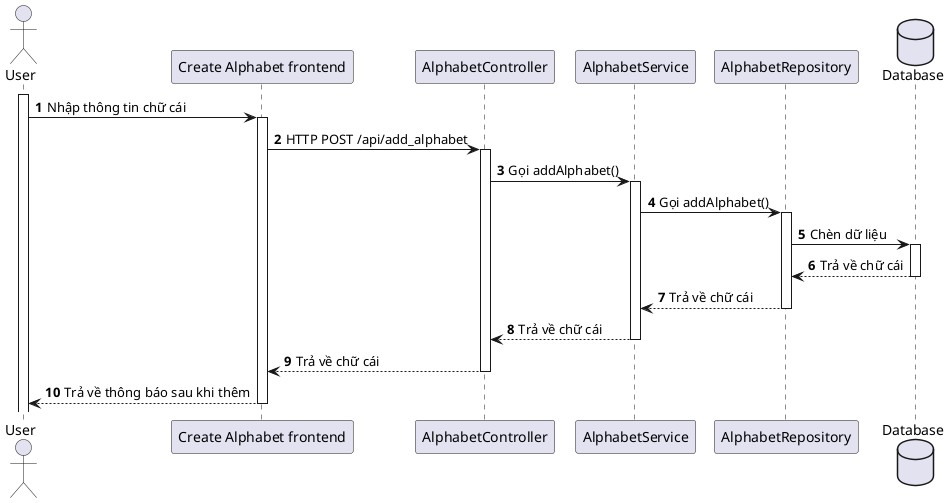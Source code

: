 @startuml
'https://plantuml.com/sequence-diagram

autonumber

actor User

participant "Create Alphabet frontend" as fe
participant "AlphabetController" as Controller
participant "AlphabetService" as Service
participant "AlphabetRepository" as Repository

database Database
activate User

User -> fe++: Nhập thông tin chữ cái

fe -> Controller++: HTTP POST /api/add_alphabet
Controller -> Service++: Gọi addAlphabet()
Service -> Repository++: Gọi addAlphabet()
Repository -> Database++: Chèn dữ liệu

Database --> Repository--: Trả về chữ cái
Repository --> Service--: Trả về chữ cái
Service --> Controller--: Trả về chữ cái
Controller --> fe--: Trả về chữ cái
fe --> User--: Trả về thông báo sau khi thêm



@enduml